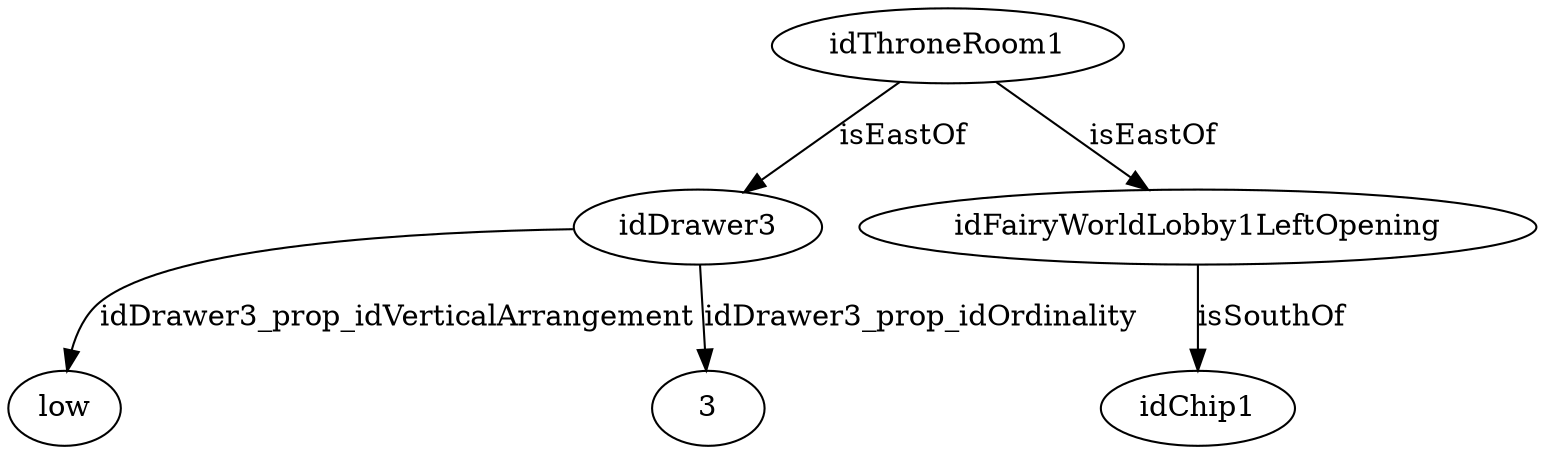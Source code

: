 strict digraph  {
idThroneRoom1 [node_type=entity_node, root=root];
idDrawer3;
low;
3;
idFairyWorldLobby1LeftOpening;
idChip1;
idThroneRoom1 -> idFairyWorldLobby1LeftOpening  [edge_type=relationship, label=isEastOf];
idThroneRoom1 -> idDrawer3  [edge_type=relationship, label=isEastOf];
idDrawer3 -> low  [edge_type=property, label=idDrawer3_prop_idVerticalArrangement];
idDrawer3 -> 3  [edge_type=property, label=idDrawer3_prop_idOrdinality];
idFairyWorldLobby1LeftOpening -> idChip1  [edge_type=relationship, label=isSouthOf];
}
